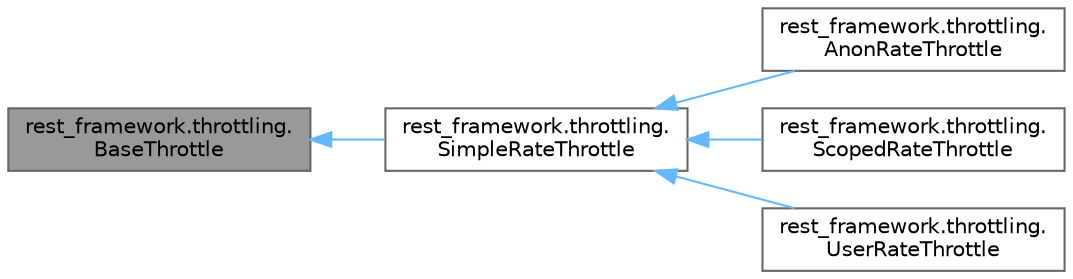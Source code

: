 digraph "rest_framework.throttling.BaseThrottle"
{
 // LATEX_PDF_SIZE
  bgcolor="transparent";
  edge [fontname=Helvetica,fontsize=10,labelfontname=Helvetica,labelfontsize=10];
  node [fontname=Helvetica,fontsize=10,shape=box,height=0.2,width=0.4];
  rankdir="LR";
  Node1 [id="Node000001",label="rest_framework.throttling.\lBaseThrottle",height=0.2,width=0.4,color="gray40", fillcolor="grey60", style="filled", fontcolor="black",tooltip=" "];
  Node1 -> Node2 [id="edge5_Node000001_Node000002",dir="back",color="steelblue1",style="solid",tooltip=" "];
  Node2 [id="Node000002",label="rest_framework.throttling.\lSimpleRateThrottle",height=0.2,width=0.4,color="gray40", fillcolor="white", style="filled",URL="$classrest__framework_1_1throttling_1_1SimpleRateThrottle.html",tooltip=" "];
  Node2 -> Node3 [id="edge6_Node000002_Node000003",dir="back",color="steelblue1",style="solid",tooltip=" "];
  Node3 [id="Node000003",label="rest_framework.throttling.\lAnonRateThrottle",height=0.2,width=0.4,color="gray40", fillcolor="white", style="filled",URL="$classrest__framework_1_1throttling_1_1AnonRateThrottle.html",tooltip=" "];
  Node2 -> Node4 [id="edge7_Node000002_Node000004",dir="back",color="steelblue1",style="solid",tooltip=" "];
  Node4 [id="Node000004",label="rest_framework.throttling.\lScopedRateThrottle",height=0.2,width=0.4,color="gray40", fillcolor="white", style="filled",URL="$classrest__framework_1_1throttling_1_1ScopedRateThrottle.html",tooltip=" "];
  Node2 -> Node5 [id="edge8_Node000002_Node000005",dir="back",color="steelblue1",style="solid",tooltip=" "];
  Node5 [id="Node000005",label="rest_framework.throttling.\lUserRateThrottle",height=0.2,width=0.4,color="gray40", fillcolor="white", style="filled",URL="$classrest__framework_1_1throttling_1_1UserRateThrottle.html",tooltip=" "];
}
